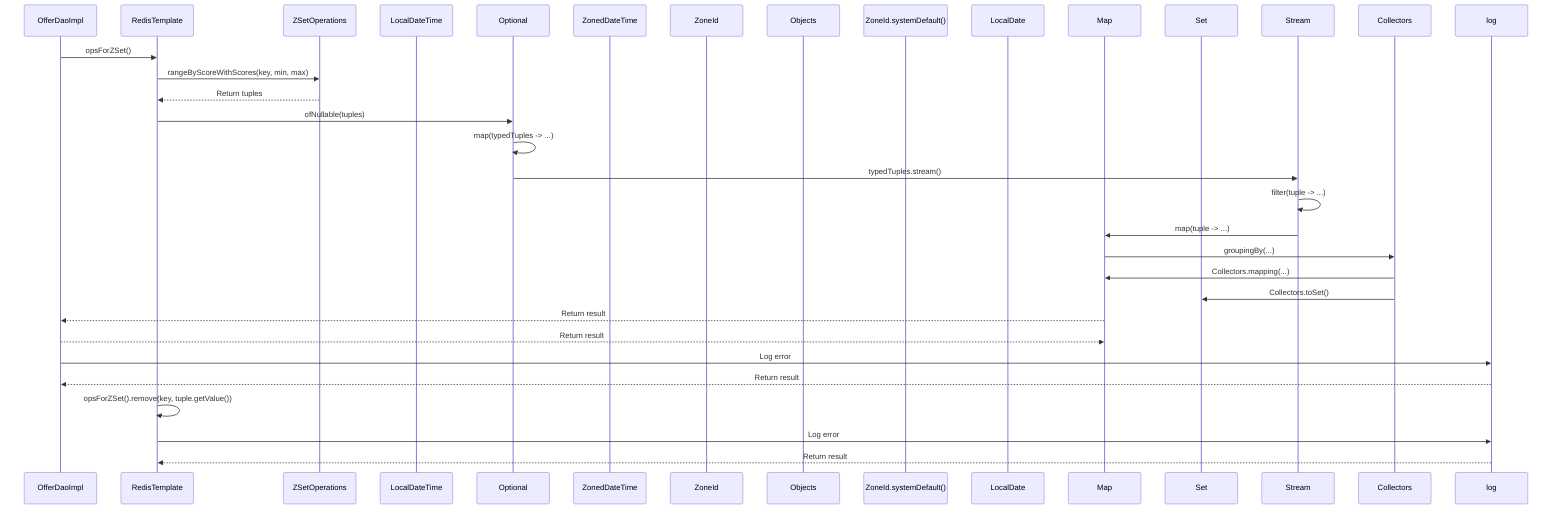 sequenceDiagram
    participant OfferDaoImpl
    participant RedisTemplate
    participant ZSetOperations
    participant LocalDateTime
    participant Optional
    participant ZonedDateTime
    participant ZoneId
    participant Objects
    participant ZoneId.systemDefault()
    participant LocalDate
    participant Map
    participant Set
    participant Stream
    participant Collectors
    participant log
    
    OfferDaoImpl->>RedisTemplate: opsForZSet()
    RedisTemplate->>ZSetOperations: rangeByScoreWithScores(key, min, max)
    ZSetOperations-->>RedisTemplate: Return tuples
    RedisTemplate->>Optional: ofNullable(tuples)
    Optional->>Optional: map(typedTuples -> ...)
    Optional->>Stream: typedTuples.stream()
    Stream->>Stream: filter(tuple -> ...)
    Stream->>Map: map(tuple -> ...)
    Map->>Collectors: groupingBy(...)
    Collectors->>Map: Collectors.mapping(...)
    Collectors->>Set: Collectors.toSet()
    Map-->>OfferDaoImpl: Return result
    OfferDaoImpl-->>Map: Return result
    OfferDaoImpl->>log: Log error
    log-->>OfferDaoImpl: Return result
    RedisTemplate->>RedisTemplate: opsForZSet().remove(key, tuple.getValue())
    RedisTemplate->>log: Log error
    log-->>RedisTemplate: Return result